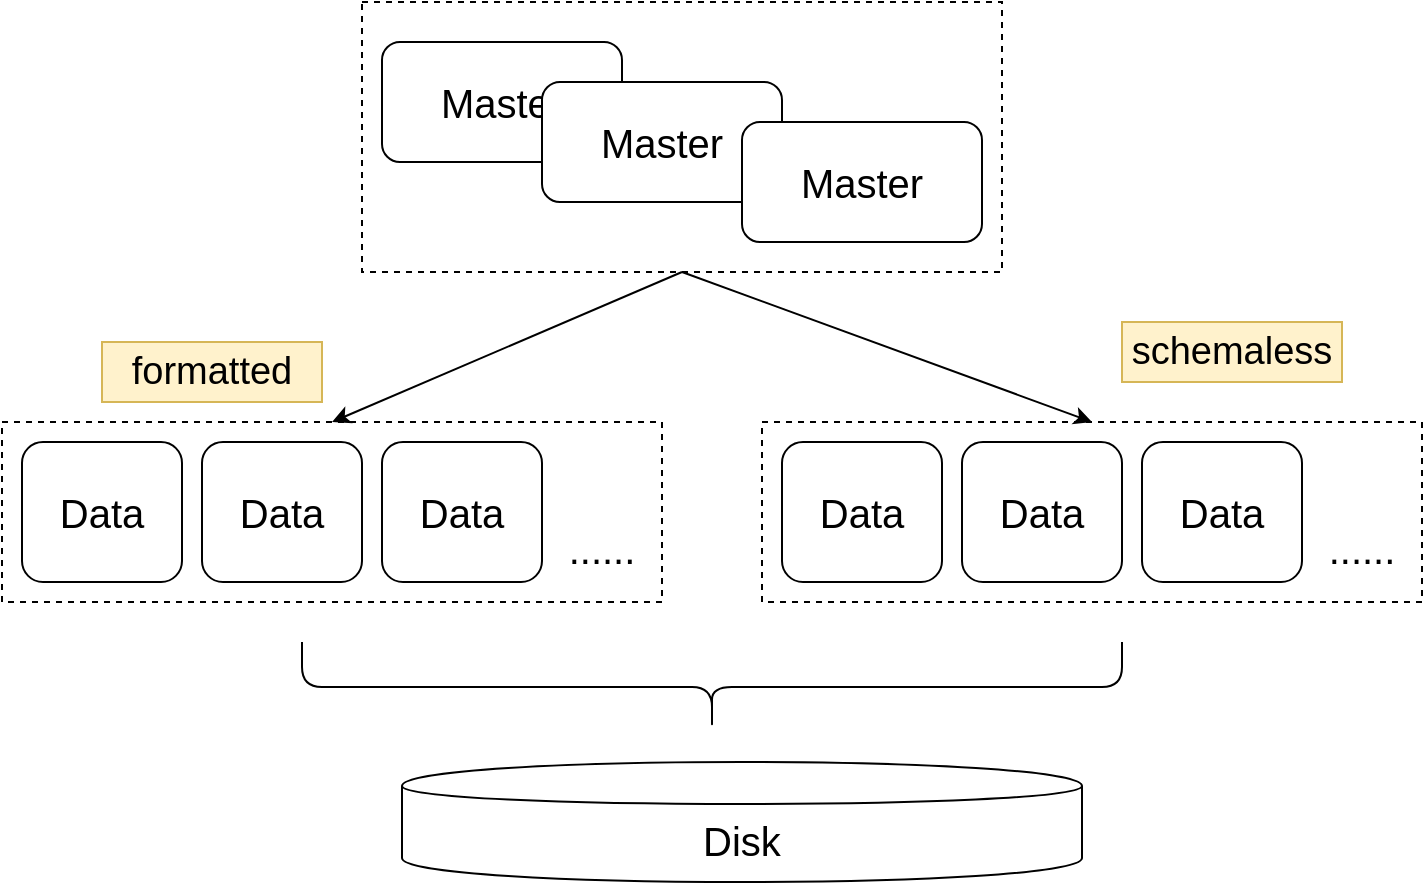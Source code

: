 <mxfile version="13.0.8" type="github">
  <diagram id="hZBGXZS_k1_bIU2yCeSZ" name="第 1 页">
    <mxGraphModel dx="1038" dy="583" grid="1" gridSize="10" guides="1" tooltips="1" connect="1" arrows="1" fold="1" page="1" pageScale="1" pageWidth="1920" pageHeight="1200" math="0" shadow="0">
      <root>
        <mxCell id="0" />
        <mxCell id="1" parent="0" />
        <mxCell id="UbMQhdMaV44JgTfOAoLv-7" value="" style="group" vertex="1" connectable="0" parent="1">
          <mxGeometry x="740" y="210" width="320" height="135" as="geometry" />
        </mxCell>
        <mxCell id="UbMQhdMaV44JgTfOAoLv-1" value="&lt;font style=&quot;font-size: 20px&quot;&gt;Master&lt;/font&gt;" style="rounded=1;whiteSpace=wrap;html=1;" vertex="1" parent="UbMQhdMaV44JgTfOAoLv-7">
          <mxGeometry x="10" y="20" width="120" height="60" as="geometry" />
        </mxCell>
        <mxCell id="UbMQhdMaV44JgTfOAoLv-2" value="&lt;font style=&quot;font-size: 20px&quot;&gt;Master&lt;/font&gt;" style="rounded=1;whiteSpace=wrap;html=1;" vertex="1" parent="UbMQhdMaV44JgTfOAoLv-7">
          <mxGeometry x="90" y="40" width="120" height="60" as="geometry" />
        </mxCell>
        <mxCell id="UbMQhdMaV44JgTfOAoLv-3" value="&lt;font style=&quot;font-size: 20px&quot;&gt;Master&lt;/font&gt;" style="rounded=1;whiteSpace=wrap;html=1;" vertex="1" parent="UbMQhdMaV44JgTfOAoLv-7">
          <mxGeometry x="190" y="60" width="120" height="60" as="geometry" />
        </mxCell>
        <mxCell id="UbMQhdMaV44JgTfOAoLv-5" value="" style="rounded=0;whiteSpace=wrap;html=1;fillColor=none;dashed=1;" vertex="1" parent="UbMQhdMaV44JgTfOAoLv-7">
          <mxGeometry width="320" height="135" as="geometry" />
        </mxCell>
        <mxCell id="UbMQhdMaV44JgTfOAoLv-28" value="" style="group" vertex="1" connectable="0" parent="1">
          <mxGeometry x="560" y="420" width="330" height="90" as="geometry" />
        </mxCell>
        <mxCell id="UbMQhdMaV44JgTfOAoLv-8" value="&lt;font style=&quot;font-size: 20px&quot;&gt;Data&lt;/font&gt;" style="rounded=1;whiteSpace=wrap;html=1;fillColor=#ffffff;" vertex="1" parent="UbMQhdMaV44JgTfOAoLv-28">
          <mxGeometry x="10" y="10" width="80" height="70" as="geometry" />
        </mxCell>
        <mxCell id="UbMQhdMaV44JgTfOAoLv-9" value="&lt;font style=&quot;font-size: 20px&quot;&gt;Data&lt;/font&gt;" style="rounded=1;whiteSpace=wrap;html=1;fillColor=#ffffff;" vertex="1" parent="UbMQhdMaV44JgTfOAoLv-28">
          <mxGeometry x="100" y="10" width="80" height="70" as="geometry" />
        </mxCell>
        <mxCell id="UbMQhdMaV44JgTfOAoLv-12" value="&lt;font style=&quot;font-size: 20px&quot;&gt;Data&lt;/font&gt;" style="rounded=1;whiteSpace=wrap;html=1;fillColor=#ffffff;" vertex="1" parent="UbMQhdMaV44JgTfOAoLv-28">
          <mxGeometry x="190" y="10" width="80" height="70" as="geometry" />
        </mxCell>
        <mxCell id="UbMQhdMaV44JgTfOAoLv-13" value="" style="rounded=0;whiteSpace=wrap;html=1;fillColor=none;dashed=1;" vertex="1" parent="UbMQhdMaV44JgTfOAoLv-28">
          <mxGeometry width="330" height="90" as="geometry" />
        </mxCell>
        <mxCell id="UbMQhdMaV44JgTfOAoLv-25" value="&lt;font style=&quot;font-size: 20px&quot;&gt;......&lt;/font&gt;" style="text;html=1;strokeColor=none;fillColor=none;align=center;verticalAlign=middle;whiteSpace=wrap;rounded=0;dashed=1;" vertex="1" parent="UbMQhdMaV44JgTfOAoLv-28">
          <mxGeometry x="280" y="53" width="40" height="20" as="geometry" />
        </mxCell>
        <mxCell id="UbMQhdMaV44JgTfOAoLv-30" value="" style="group" vertex="1" connectable="0" parent="1">
          <mxGeometry x="940" y="420" width="330" height="90" as="geometry" />
        </mxCell>
        <mxCell id="UbMQhdMaV44JgTfOAoLv-31" value="&lt;font style=&quot;font-size: 20px&quot;&gt;Data&lt;/font&gt;" style="rounded=1;whiteSpace=wrap;html=1;fillColor=#ffffff;" vertex="1" parent="UbMQhdMaV44JgTfOAoLv-30">
          <mxGeometry x="10" y="10" width="80" height="70" as="geometry" />
        </mxCell>
        <mxCell id="UbMQhdMaV44JgTfOAoLv-32" value="&lt;font style=&quot;font-size: 20px&quot;&gt;Data&lt;/font&gt;" style="rounded=1;whiteSpace=wrap;html=1;fillColor=#ffffff;" vertex="1" parent="UbMQhdMaV44JgTfOAoLv-30">
          <mxGeometry x="100" y="10" width="80" height="70" as="geometry" />
        </mxCell>
        <mxCell id="UbMQhdMaV44JgTfOAoLv-33" value="&lt;font style=&quot;font-size: 20px&quot;&gt;Data&lt;/font&gt;" style="rounded=1;whiteSpace=wrap;html=1;fillColor=#ffffff;" vertex="1" parent="UbMQhdMaV44JgTfOAoLv-30">
          <mxGeometry x="190" y="10" width="80" height="70" as="geometry" />
        </mxCell>
        <mxCell id="UbMQhdMaV44JgTfOAoLv-34" value="" style="rounded=0;whiteSpace=wrap;html=1;fillColor=none;dashed=1;" vertex="1" parent="UbMQhdMaV44JgTfOAoLv-30">
          <mxGeometry width="330" height="90" as="geometry" />
        </mxCell>
        <mxCell id="UbMQhdMaV44JgTfOAoLv-35" value="&lt;font style=&quot;font-size: 20px&quot;&gt;......&lt;/font&gt;" style="text;html=1;strokeColor=none;fillColor=none;align=center;verticalAlign=middle;whiteSpace=wrap;rounded=0;dashed=1;" vertex="1" parent="UbMQhdMaV44JgTfOAoLv-30">
          <mxGeometry x="280" y="53" width="40" height="20" as="geometry" />
        </mxCell>
        <mxCell id="UbMQhdMaV44JgTfOAoLv-36" value="" style="endArrow=classic;html=1;exitX=0.5;exitY=1;exitDx=0;exitDy=0;entryX=0.5;entryY=0;entryDx=0;entryDy=0;" edge="1" parent="1" source="UbMQhdMaV44JgTfOAoLv-5" target="UbMQhdMaV44JgTfOAoLv-13">
          <mxGeometry width="50" height="50" relative="1" as="geometry">
            <mxPoint x="890" y="600" as="sourcePoint" />
            <mxPoint x="940" y="550" as="targetPoint" />
          </mxGeometry>
        </mxCell>
        <mxCell id="UbMQhdMaV44JgTfOAoLv-37" value="" style="endArrow=classic;html=1;exitX=0.5;exitY=1;exitDx=0;exitDy=0;entryX=0.5;entryY=0;entryDx=0;entryDy=0;" edge="1" parent="1" source="UbMQhdMaV44JgTfOAoLv-5" target="UbMQhdMaV44JgTfOAoLv-34">
          <mxGeometry width="50" height="50" relative="1" as="geometry">
            <mxPoint x="1000" y="640" as="sourcePoint" />
            <mxPoint x="1050" y="590" as="targetPoint" />
          </mxGeometry>
        </mxCell>
        <mxCell id="UbMQhdMaV44JgTfOAoLv-38" value="&lt;font style=&quot;font-size: 20px&quot;&gt;Disk&lt;/font&gt;" style="shape=cylinder;whiteSpace=wrap;html=1;boundedLbl=1;backgroundOutline=1;fillColor=none;" vertex="1" parent="1">
          <mxGeometry x="760" y="590" width="340" height="60" as="geometry" />
        </mxCell>
        <mxCell id="UbMQhdMaV44JgTfOAoLv-40" value="" style="shape=curlyBracket;whiteSpace=wrap;html=1;rounded=1;fillColor=none;rotation=-90;" vertex="1" parent="1">
          <mxGeometry x="892.5" y="347.5" width="45" height="410" as="geometry" />
        </mxCell>
        <mxCell id="UbMQhdMaV44JgTfOAoLv-41" value="&lt;font style=&quot;font-size: 19px&quot;&gt;formatted&lt;/font&gt;" style="text;html=1;strokeColor=#d6b656;fillColor=#fff2cc;align=center;verticalAlign=middle;whiteSpace=wrap;rounded=0;" vertex="1" parent="1">
          <mxGeometry x="610" y="380" width="110" height="30" as="geometry" />
        </mxCell>
        <mxCell id="UbMQhdMaV44JgTfOAoLv-42" value="&lt;font style=&quot;font-size: 19px&quot;&gt;schemaless&lt;/font&gt;" style="text;html=1;strokeColor=#d6b656;fillColor=#fff2cc;align=center;verticalAlign=middle;whiteSpace=wrap;rounded=0;" vertex="1" parent="1">
          <mxGeometry x="1120" y="370" width="110" height="30" as="geometry" />
        </mxCell>
      </root>
    </mxGraphModel>
  </diagram>
</mxfile>
